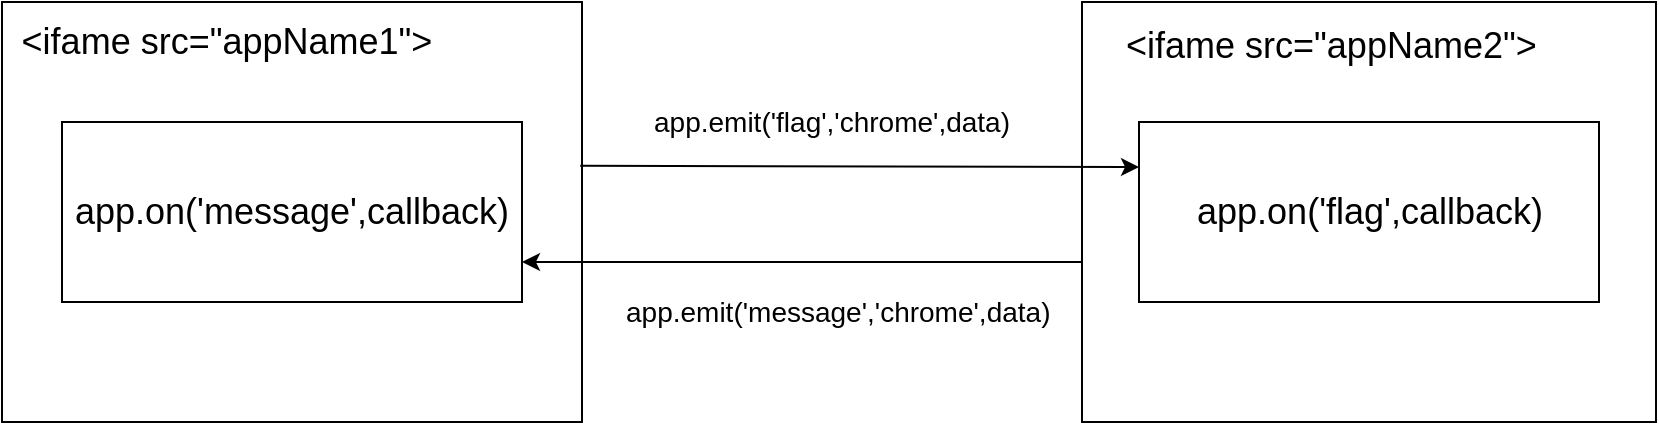<mxfile version="10.8.8" type="github"><diagram id="FYgzW6cJbNcIQ-LgwvxV" name="第 1 页"><mxGraphModel dx="918" dy="592" grid="1" gridSize="10" guides="1" tooltips="1" connect="1" arrows="1" fold="1" page="1" pageScale="1" pageWidth="827" pageHeight="1169" math="0" shadow="0"><root><mxCell id="0"/><mxCell id="1" parent="0"/><mxCell id="pmxBSsXIul0tyHiECsFl-1" value="" style="rounded=0;whiteSpace=wrap;html=1;" vertex="1" parent="1"><mxGeometry y="170" width="290" height="210" as="geometry"/></mxCell><mxCell id="pmxBSsXIul0tyHiECsFl-2" value="&lt;span style=&quot;font-size: 18px&quot;&gt;&amp;lt;ifame src=&quot;appName1&quot;&amp;gt;&lt;/span&gt;" style="text;html=1;strokeColor=none;fillColor=none;align=center;verticalAlign=middle;whiteSpace=wrap;rounded=0;" vertex="1" parent="1"><mxGeometry x="5" y="180" width="215" height="20" as="geometry"/></mxCell><mxCell id="pmxBSsXIul0tyHiECsFl-3" value="&lt;span&gt;&lt;font style=&quot;font-size: 18px&quot;&gt;app.on('message',callback)&lt;/font&gt;&lt;/span&gt;" style="text;html=1;strokeColor=#000000;fillColor=#ffffff;align=center;verticalAlign=middle;whiteSpace=wrap;rounded=0;fontFamily=Helvetica;fontSize=12;fontColor=#000000;" vertex="1" parent="1"><mxGeometry x="30" y="230" width="230" height="90" as="geometry"/></mxCell><mxCell id="pmxBSsXIul0tyHiECsFl-4" value="&lt;font style=&quot;font-size: 14px&quot;&gt;app.emit('flag','chrome',data)&lt;/font&gt;" style="text;html=1;" vertex="1" parent="1"><mxGeometry x="324" y="215" width="178" height="30" as="geometry"/></mxCell><mxCell id="pmxBSsXIul0tyHiECsFl-5" value="" style="rounded=0;whiteSpace=wrap;html=1;" vertex="1" parent="1"><mxGeometry x="540" y="170" width="287" height="210" as="geometry"/></mxCell><mxCell id="pmxBSsXIul0tyHiECsFl-7" value="&lt;font style=&quot;font-size: 18px&quot;&gt;&amp;lt;ifame src=&quot;appName2&quot;&amp;gt;&lt;/font&gt;" style="text;html=1;" vertex="1" parent="1"><mxGeometry x="560" y="175" width="160" height="30" as="geometry"/></mxCell><mxCell id="pmxBSsXIul0tyHiECsFl-8" value="&lt;span&gt;&lt;font style=&quot;font-size: 18px&quot;&gt;app.on('flag',callback)&lt;/font&gt;&lt;/span&gt;" style="text;html=1;strokeColor=#000000;fillColor=#ffffff;align=center;verticalAlign=middle;whiteSpace=wrap;rounded=0;fontFamily=Helvetica;fontSize=12;fontColor=#000000;" vertex="1" parent="1"><mxGeometry x="568.5" y="230" width="230" height="90" as="geometry"/></mxCell><mxCell id="pmxBSsXIul0tyHiECsFl-9" style="edgeStyle=orthogonalEdgeStyle;rounded=0;orthogonalLoop=1;jettySize=auto;html=1;exitX=0.5;exitY=1;exitDx=0;exitDy=0;" edge="1" parent="1" source="pmxBSsXIul0tyHiECsFl-1" target="pmxBSsXIul0tyHiECsFl-1"><mxGeometry relative="1" as="geometry"/></mxCell><mxCell id="pmxBSsXIul0tyHiECsFl-12" value="" style="endArrow=classic;html=1;exitX=0;exitY=0.619;exitDx=0;exitDy=0;exitPerimeter=0;" edge="1" parent="1" source="pmxBSsXIul0tyHiECsFl-5"><mxGeometry width="50" height="50" relative="1" as="geometry"><mxPoint x="280" y="350" as="sourcePoint"/><mxPoint x="260" y="300" as="targetPoint"/><Array as="points"><mxPoint x="260" y="300"/></Array></mxGeometry></mxCell><mxCell id="pmxBSsXIul0tyHiECsFl-15" value="" style="endArrow=classic;html=1;entryX=0;entryY=0.25;entryDx=0;entryDy=0;exitX=0.997;exitY=0.39;exitDx=0;exitDy=0;exitPerimeter=0;" edge="1" parent="1" source="pmxBSsXIul0tyHiECsFl-1" target="pmxBSsXIul0tyHiECsFl-8"><mxGeometry width="50" height="50" relative="1" as="geometry"><mxPoint x="300" y="253" as="sourcePoint"/><mxPoint x="568.5" y="230" as="targetPoint"/></mxGeometry></mxCell><mxCell id="pmxBSsXIul0tyHiECsFl-16" value="&lt;font style=&quot;font-size: 14px&quot;&gt;app.emit('message','chrome',data)&lt;/font&gt;" style="text;html=1;" vertex="1" parent="1"><mxGeometry x="310" y="310" width="180" height="30" as="geometry"/></mxCell></root></mxGraphModel></diagram></mxfile>
